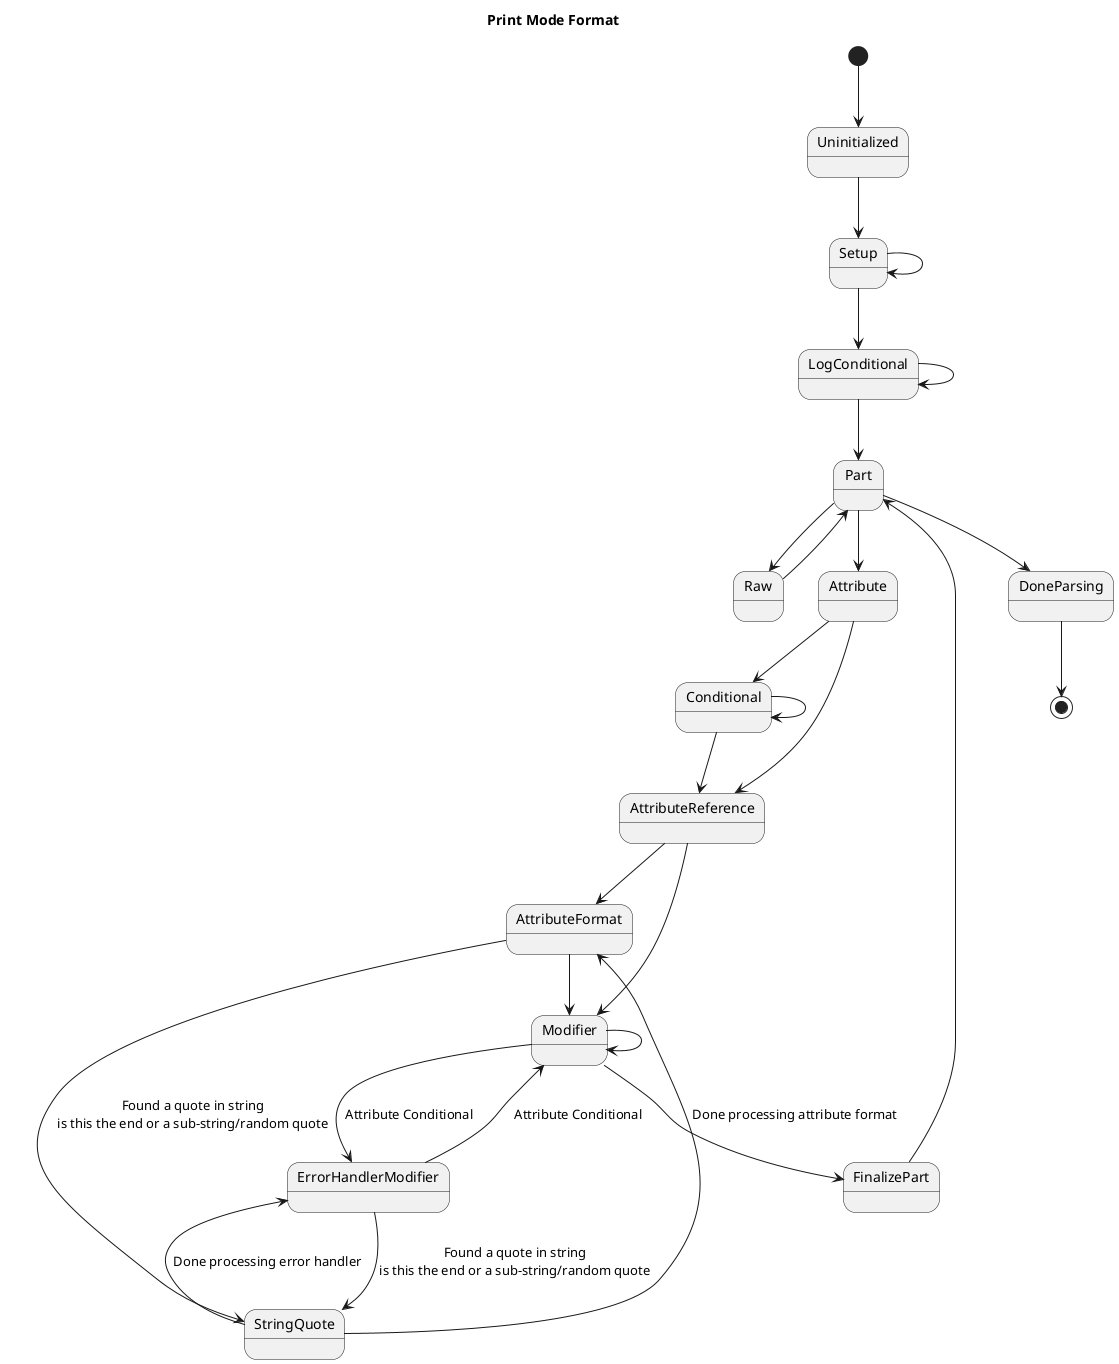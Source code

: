 @startuml

title Print Mode Format

[*] --> Uninitialized
Uninitialized --> Setup

Setup --> Setup
Setup --> LogConditional

LogConditional --> LogConditional
LogConditional --> Part

Part --> Raw
Part --> Attribute
Part --> DoneParsing

Raw --> Part

Attribute --> Conditional
Attribute --> AttributeReference

Conditional --> Conditional
Conditional --> AttributeReference

AttributeReference --> AttributeFormat
AttributeReference --> Modifier

AttributeFormat --> Modifier
' is this needed?
AttributeFormat --> StringQuote : Found a quote in string\nis this the end or a sub-string/random quote

Modifier --> Modifier
Modifier --> FinalizePart

FinalizePart --> Part

' TODO
Modifier --> ErrorHandlerModifier : Attribute Conditional
ErrorHandlerModifier --> Modifier : Attribute Conditional

ErrorHandlerModifier --> StringQuote : Found a quote in string\nis this the end or a sub-string/random quote

StringQuote --> AttributeFormat : Done processing attribute format
StringQuote --> ErrorHandlerModifier : Done processing error handler

DoneParsing --> [*]

@enduml